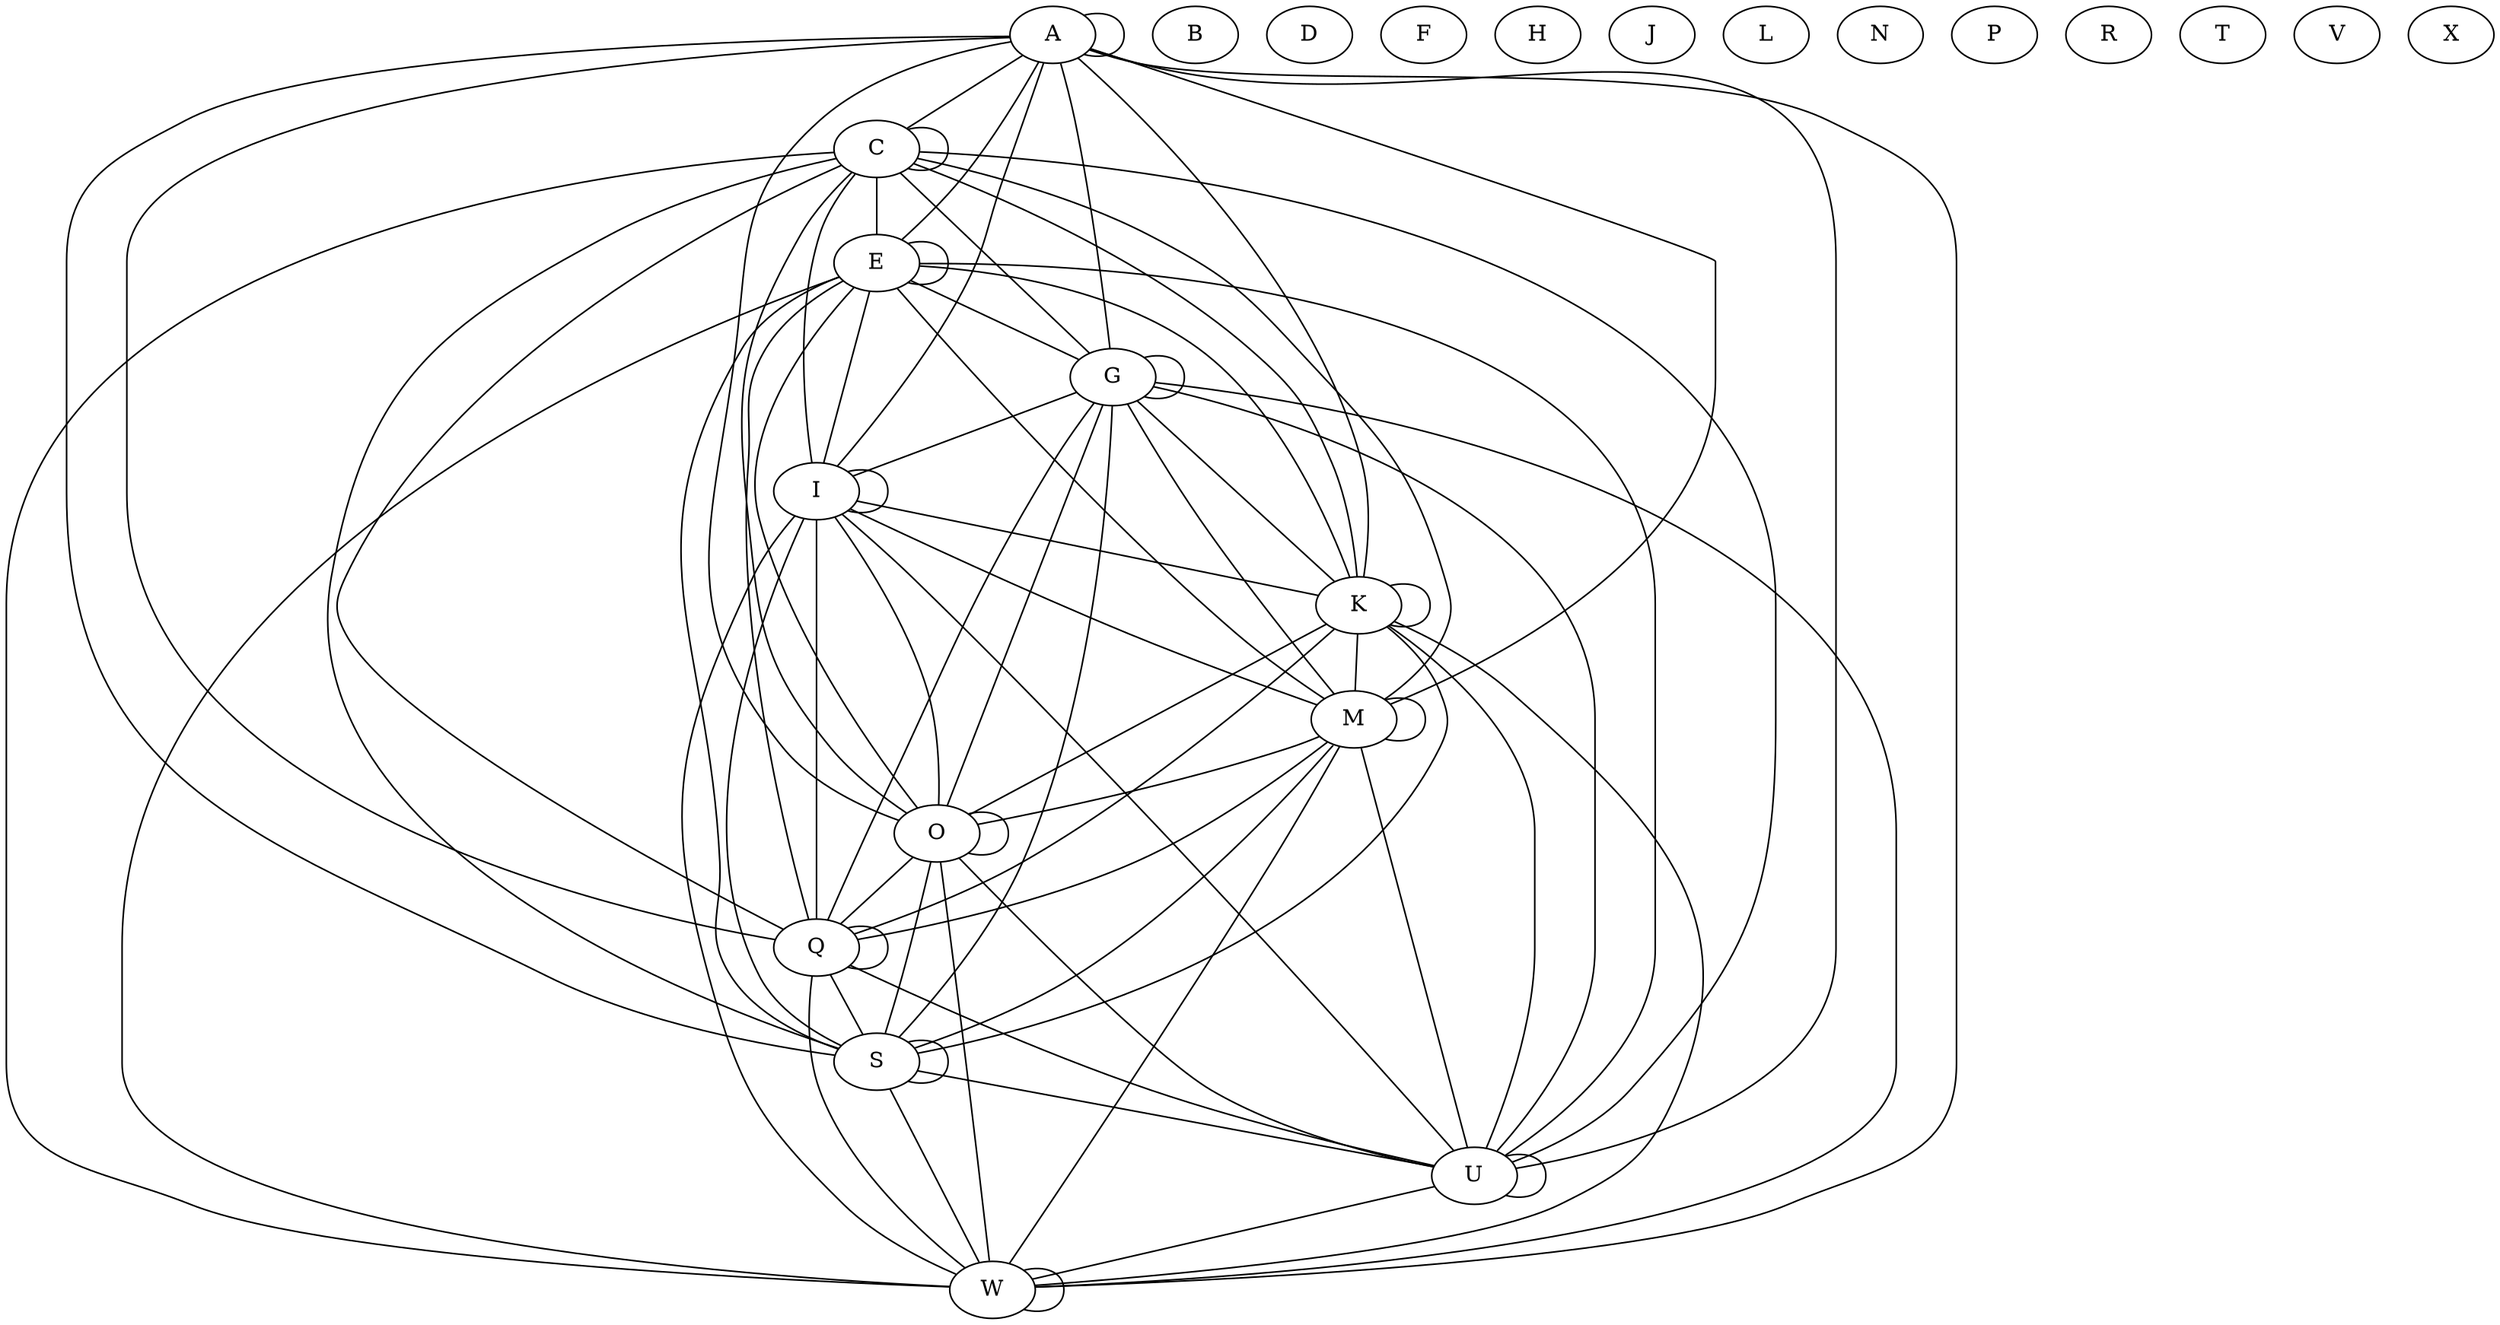 graph matrix {
A--A
B
A--C
A--E
A--G
A--I
A--K
A--M
A--O
A--Q
A--S
A--U
A--W
C--C
D
C--E
C--G
C--I
C--K
C--M
C--O
C--Q
C--S
C--U
C--W
E--E
F
E--G
E--I
E--K
E--M
E--O
E--Q
E--S
E--U
E--W
G--G
H
G--I
G--K
G--M
G--O
G--Q
G--S
G--U
G--W
I--I
J
I--K
I--M
I--O
I--Q
I--S
I--U
I--W
K--K
L
K--M
K--O
K--Q
K--S
K--U
K--W
M--M
N
M--O
M--Q
M--S
M--U
M--W
O--O
P
O--Q
O--S
O--U
O--W
Q--Q
R
Q--S
Q--U
Q--W
S--S
T
S--U
S--W
U--U
V
U--W
W--W
X
}